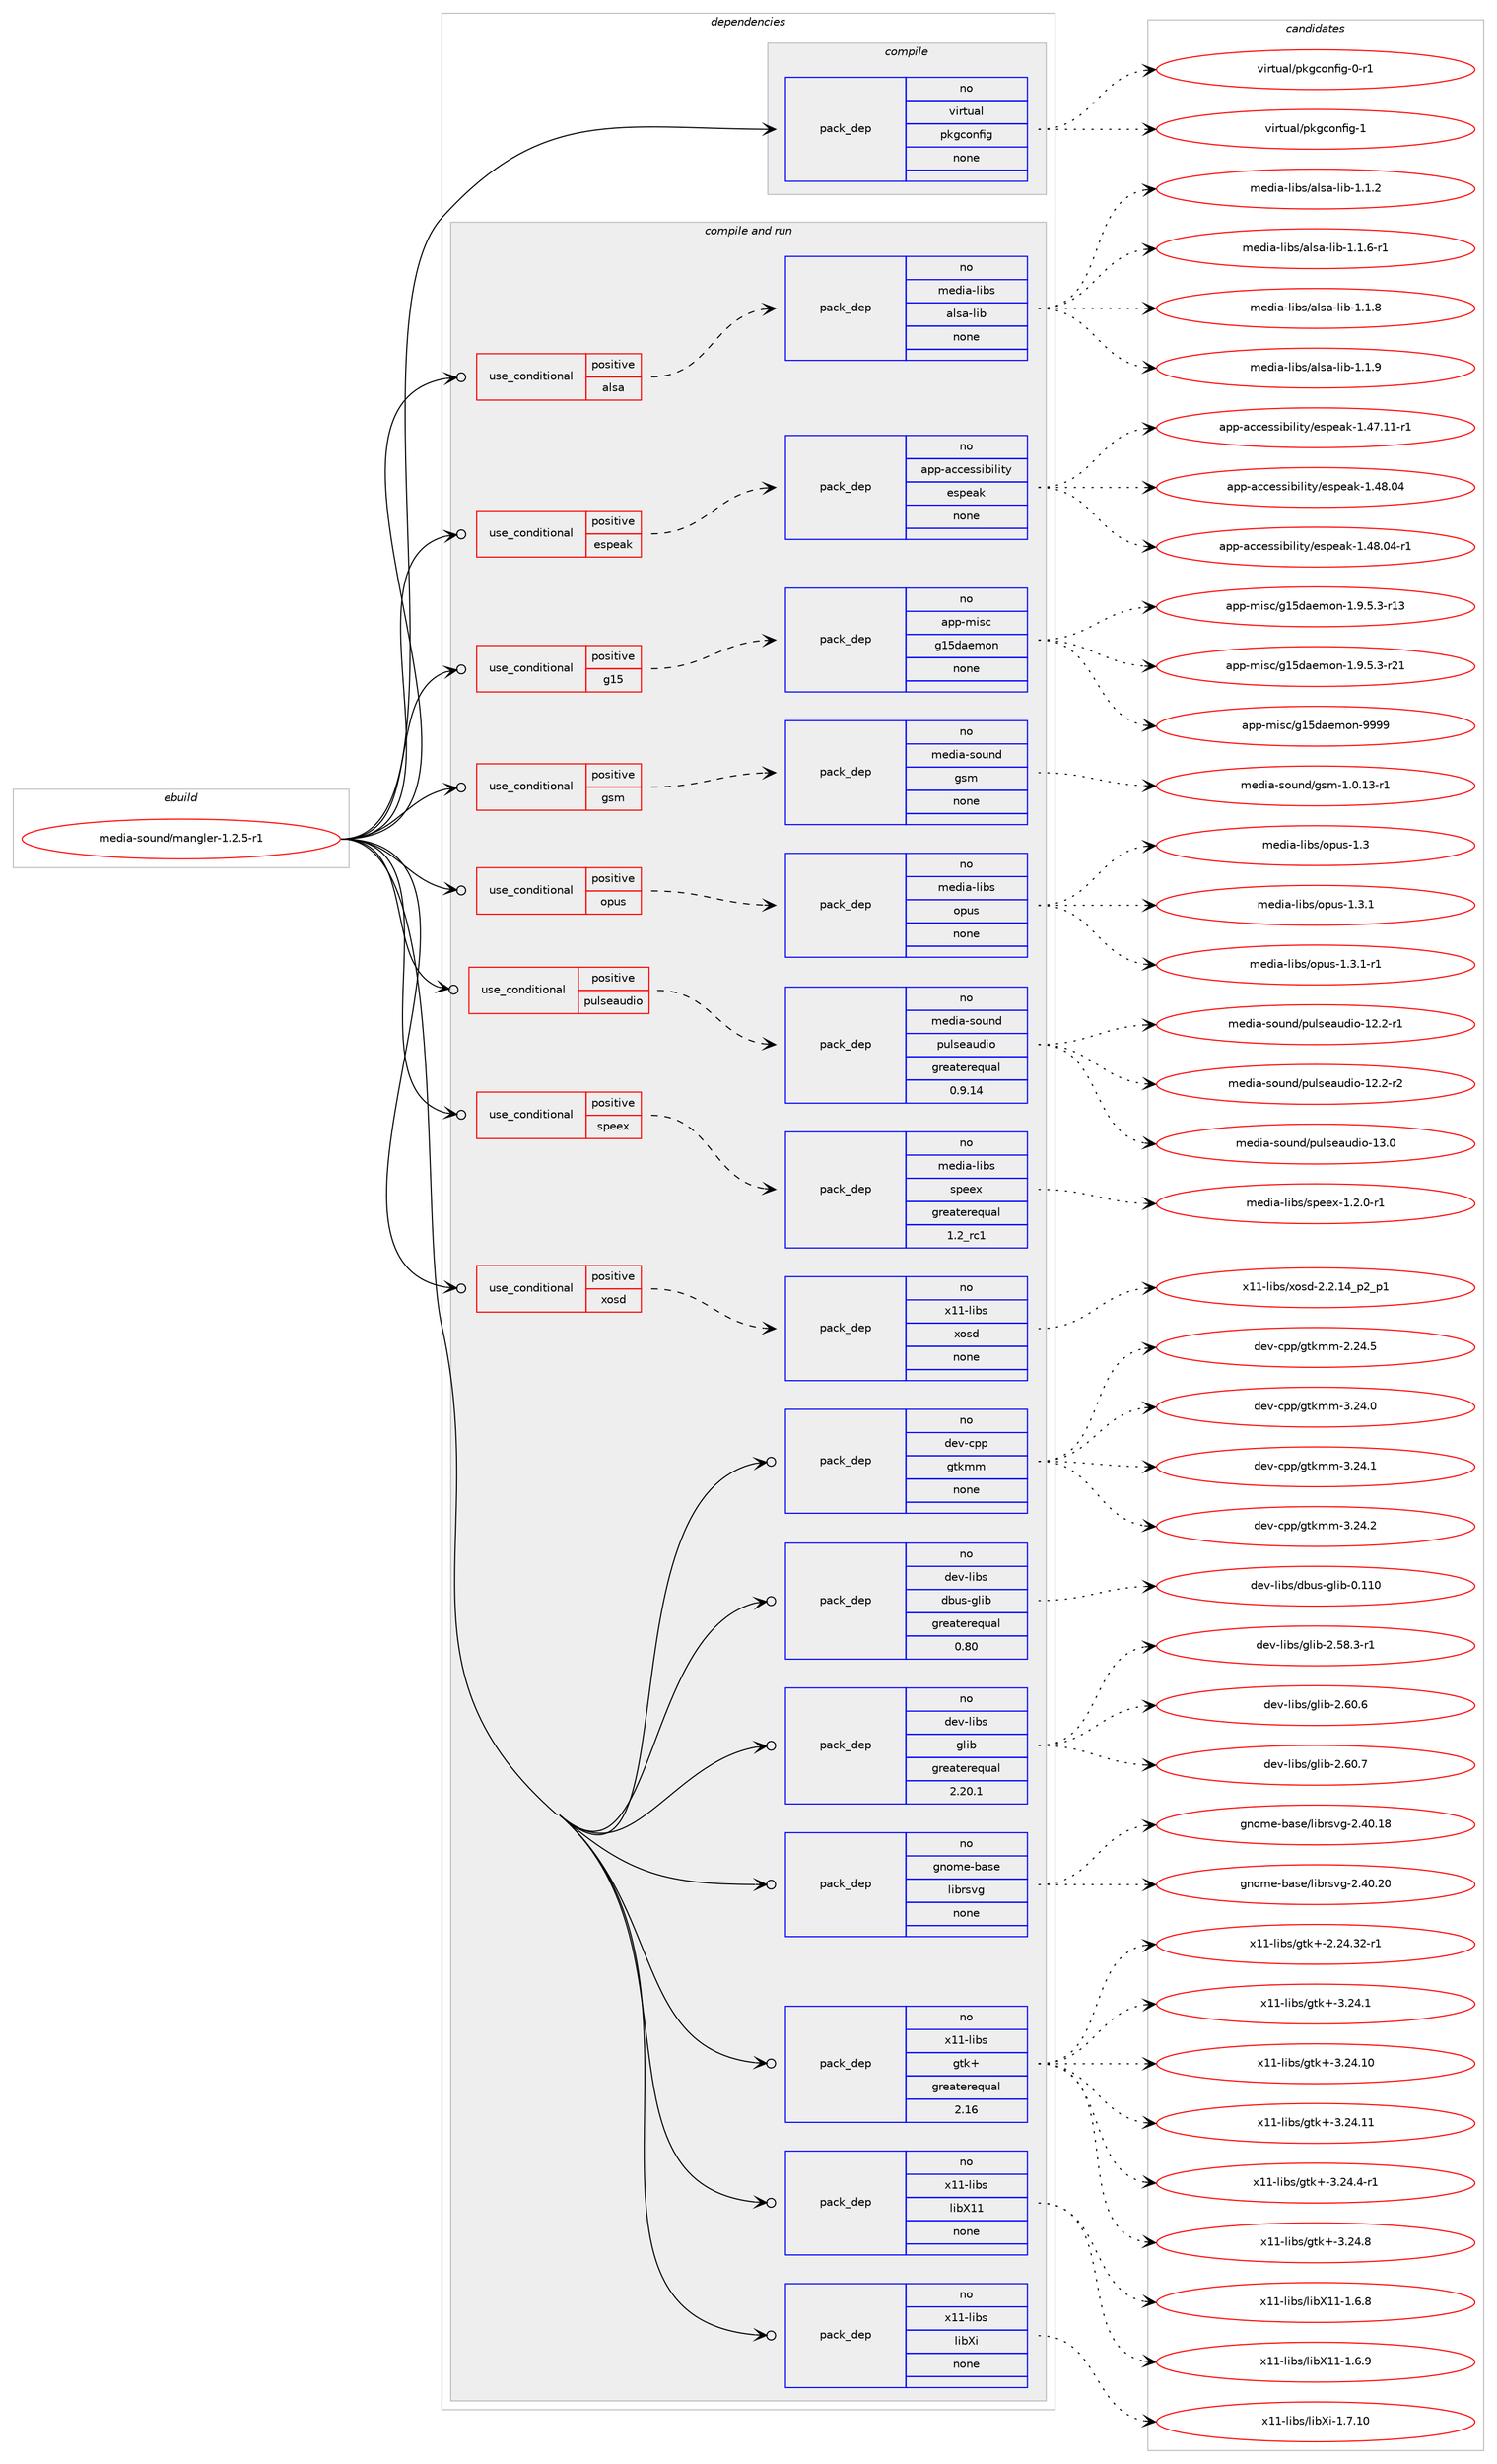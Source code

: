 digraph prolog {

# *************
# Graph options
# *************

newrank=true;
concentrate=true;
compound=true;
graph [rankdir=LR,fontname=Helvetica,fontsize=10,ranksep=1.5];#, ranksep=2.5, nodesep=0.2];
edge  [arrowhead=vee];
node  [fontname=Helvetica,fontsize=10];

# **********
# The ebuild
# **********

subgraph cluster_leftcol {
color=gray;
rank=same;
label=<<i>ebuild</i>>;
id [label="media-sound/mangler-1.2.5-r1", color=red, width=4, href="../media-sound/mangler-1.2.5-r1.svg"];
}

# ****************
# The dependencies
# ****************

subgraph cluster_midcol {
color=gray;
label=<<i>dependencies</i>>;
subgraph cluster_compile {
fillcolor="#eeeeee";
style=filled;
label=<<i>compile</i>>;
subgraph pack592034 {
dependency800291 [label=<<TABLE BORDER="0" CELLBORDER="1" CELLSPACING="0" CELLPADDING="4" WIDTH="220"><TR><TD ROWSPAN="6" CELLPADDING="30">pack_dep</TD></TR><TR><TD WIDTH="110">no</TD></TR><TR><TD>virtual</TD></TR><TR><TD>pkgconfig</TD></TR><TR><TD>none</TD></TR><TR><TD></TD></TR></TABLE>>, shape=none, color=blue];
}
id:e -> dependency800291:w [weight=20,style="solid",arrowhead="vee"];
}
subgraph cluster_compileandrun {
fillcolor="#eeeeee";
style=filled;
label=<<i>compile and run</i>>;
subgraph cond194268 {
dependency800292 [label=<<TABLE BORDER="0" CELLBORDER="1" CELLSPACING="0" CELLPADDING="4"><TR><TD ROWSPAN="3" CELLPADDING="10">use_conditional</TD></TR><TR><TD>positive</TD></TR><TR><TD>alsa</TD></TR></TABLE>>, shape=none, color=red];
subgraph pack592035 {
dependency800293 [label=<<TABLE BORDER="0" CELLBORDER="1" CELLSPACING="0" CELLPADDING="4" WIDTH="220"><TR><TD ROWSPAN="6" CELLPADDING="30">pack_dep</TD></TR><TR><TD WIDTH="110">no</TD></TR><TR><TD>media-libs</TD></TR><TR><TD>alsa-lib</TD></TR><TR><TD>none</TD></TR><TR><TD></TD></TR></TABLE>>, shape=none, color=blue];
}
dependency800292:e -> dependency800293:w [weight=20,style="dashed",arrowhead="vee"];
}
id:e -> dependency800292:w [weight=20,style="solid",arrowhead="odotvee"];
subgraph cond194269 {
dependency800294 [label=<<TABLE BORDER="0" CELLBORDER="1" CELLSPACING="0" CELLPADDING="4"><TR><TD ROWSPAN="3" CELLPADDING="10">use_conditional</TD></TR><TR><TD>positive</TD></TR><TR><TD>espeak</TD></TR></TABLE>>, shape=none, color=red];
subgraph pack592036 {
dependency800295 [label=<<TABLE BORDER="0" CELLBORDER="1" CELLSPACING="0" CELLPADDING="4" WIDTH="220"><TR><TD ROWSPAN="6" CELLPADDING="30">pack_dep</TD></TR><TR><TD WIDTH="110">no</TD></TR><TR><TD>app-accessibility</TD></TR><TR><TD>espeak</TD></TR><TR><TD>none</TD></TR><TR><TD></TD></TR></TABLE>>, shape=none, color=blue];
}
dependency800294:e -> dependency800295:w [weight=20,style="dashed",arrowhead="vee"];
}
id:e -> dependency800294:w [weight=20,style="solid",arrowhead="odotvee"];
subgraph cond194270 {
dependency800296 [label=<<TABLE BORDER="0" CELLBORDER="1" CELLSPACING="0" CELLPADDING="4"><TR><TD ROWSPAN="3" CELLPADDING="10">use_conditional</TD></TR><TR><TD>positive</TD></TR><TR><TD>g15</TD></TR></TABLE>>, shape=none, color=red];
subgraph pack592037 {
dependency800297 [label=<<TABLE BORDER="0" CELLBORDER="1" CELLSPACING="0" CELLPADDING="4" WIDTH="220"><TR><TD ROWSPAN="6" CELLPADDING="30">pack_dep</TD></TR><TR><TD WIDTH="110">no</TD></TR><TR><TD>app-misc</TD></TR><TR><TD>g15daemon</TD></TR><TR><TD>none</TD></TR><TR><TD></TD></TR></TABLE>>, shape=none, color=blue];
}
dependency800296:e -> dependency800297:w [weight=20,style="dashed",arrowhead="vee"];
}
id:e -> dependency800296:w [weight=20,style="solid",arrowhead="odotvee"];
subgraph cond194271 {
dependency800298 [label=<<TABLE BORDER="0" CELLBORDER="1" CELLSPACING="0" CELLPADDING="4"><TR><TD ROWSPAN="3" CELLPADDING="10">use_conditional</TD></TR><TR><TD>positive</TD></TR><TR><TD>gsm</TD></TR></TABLE>>, shape=none, color=red];
subgraph pack592038 {
dependency800299 [label=<<TABLE BORDER="0" CELLBORDER="1" CELLSPACING="0" CELLPADDING="4" WIDTH="220"><TR><TD ROWSPAN="6" CELLPADDING="30">pack_dep</TD></TR><TR><TD WIDTH="110">no</TD></TR><TR><TD>media-sound</TD></TR><TR><TD>gsm</TD></TR><TR><TD>none</TD></TR><TR><TD></TD></TR></TABLE>>, shape=none, color=blue];
}
dependency800298:e -> dependency800299:w [weight=20,style="dashed",arrowhead="vee"];
}
id:e -> dependency800298:w [weight=20,style="solid",arrowhead="odotvee"];
subgraph cond194272 {
dependency800300 [label=<<TABLE BORDER="0" CELLBORDER="1" CELLSPACING="0" CELLPADDING="4"><TR><TD ROWSPAN="3" CELLPADDING="10">use_conditional</TD></TR><TR><TD>positive</TD></TR><TR><TD>opus</TD></TR></TABLE>>, shape=none, color=red];
subgraph pack592039 {
dependency800301 [label=<<TABLE BORDER="0" CELLBORDER="1" CELLSPACING="0" CELLPADDING="4" WIDTH="220"><TR><TD ROWSPAN="6" CELLPADDING="30">pack_dep</TD></TR><TR><TD WIDTH="110">no</TD></TR><TR><TD>media-libs</TD></TR><TR><TD>opus</TD></TR><TR><TD>none</TD></TR><TR><TD></TD></TR></TABLE>>, shape=none, color=blue];
}
dependency800300:e -> dependency800301:w [weight=20,style="dashed",arrowhead="vee"];
}
id:e -> dependency800300:w [weight=20,style="solid",arrowhead="odotvee"];
subgraph cond194273 {
dependency800302 [label=<<TABLE BORDER="0" CELLBORDER="1" CELLSPACING="0" CELLPADDING="4"><TR><TD ROWSPAN="3" CELLPADDING="10">use_conditional</TD></TR><TR><TD>positive</TD></TR><TR><TD>pulseaudio</TD></TR></TABLE>>, shape=none, color=red];
subgraph pack592040 {
dependency800303 [label=<<TABLE BORDER="0" CELLBORDER="1" CELLSPACING="0" CELLPADDING="4" WIDTH="220"><TR><TD ROWSPAN="6" CELLPADDING="30">pack_dep</TD></TR><TR><TD WIDTH="110">no</TD></TR><TR><TD>media-sound</TD></TR><TR><TD>pulseaudio</TD></TR><TR><TD>greaterequal</TD></TR><TR><TD>0.9.14</TD></TR></TABLE>>, shape=none, color=blue];
}
dependency800302:e -> dependency800303:w [weight=20,style="dashed",arrowhead="vee"];
}
id:e -> dependency800302:w [weight=20,style="solid",arrowhead="odotvee"];
subgraph cond194274 {
dependency800304 [label=<<TABLE BORDER="0" CELLBORDER="1" CELLSPACING="0" CELLPADDING="4"><TR><TD ROWSPAN="3" CELLPADDING="10">use_conditional</TD></TR><TR><TD>positive</TD></TR><TR><TD>speex</TD></TR></TABLE>>, shape=none, color=red];
subgraph pack592041 {
dependency800305 [label=<<TABLE BORDER="0" CELLBORDER="1" CELLSPACING="0" CELLPADDING="4" WIDTH="220"><TR><TD ROWSPAN="6" CELLPADDING="30">pack_dep</TD></TR><TR><TD WIDTH="110">no</TD></TR><TR><TD>media-libs</TD></TR><TR><TD>speex</TD></TR><TR><TD>greaterequal</TD></TR><TR><TD>1.2_rc1</TD></TR></TABLE>>, shape=none, color=blue];
}
dependency800304:e -> dependency800305:w [weight=20,style="dashed",arrowhead="vee"];
}
id:e -> dependency800304:w [weight=20,style="solid",arrowhead="odotvee"];
subgraph cond194275 {
dependency800306 [label=<<TABLE BORDER="0" CELLBORDER="1" CELLSPACING="0" CELLPADDING="4"><TR><TD ROWSPAN="3" CELLPADDING="10">use_conditional</TD></TR><TR><TD>positive</TD></TR><TR><TD>xosd</TD></TR></TABLE>>, shape=none, color=red];
subgraph pack592042 {
dependency800307 [label=<<TABLE BORDER="0" CELLBORDER="1" CELLSPACING="0" CELLPADDING="4" WIDTH="220"><TR><TD ROWSPAN="6" CELLPADDING="30">pack_dep</TD></TR><TR><TD WIDTH="110">no</TD></TR><TR><TD>x11-libs</TD></TR><TR><TD>xosd</TD></TR><TR><TD>none</TD></TR><TR><TD></TD></TR></TABLE>>, shape=none, color=blue];
}
dependency800306:e -> dependency800307:w [weight=20,style="dashed",arrowhead="vee"];
}
id:e -> dependency800306:w [weight=20,style="solid",arrowhead="odotvee"];
subgraph pack592043 {
dependency800308 [label=<<TABLE BORDER="0" CELLBORDER="1" CELLSPACING="0" CELLPADDING="4" WIDTH="220"><TR><TD ROWSPAN="6" CELLPADDING="30">pack_dep</TD></TR><TR><TD WIDTH="110">no</TD></TR><TR><TD>dev-cpp</TD></TR><TR><TD>gtkmm</TD></TR><TR><TD>none</TD></TR><TR><TD></TD></TR></TABLE>>, shape=none, color=blue];
}
id:e -> dependency800308:w [weight=20,style="solid",arrowhead="odotvee"];
subgraph pack592044 {
dependency800309 [label=<<TABLE BORDER="0" CELLBORDER="1" CELLSPACING="0" CELLPADDING="4" WIDTH="220"><TR><TD ROWSPAN="6" CELLPADDING="30">pack_dep</TD></TR><TR><TD WIDTH="110">no</TD></TR><TR><TD>dev-libs</TD></TR><TR><TD>dbus-glib</TD></TR><TR><TD>greaterequal</TD></TR><TR><TD>0.80</TD></TR></TABLE>>, shape=none, color=blue];
}
id:e -> dependency800309:w [weight=20,style="solid",arrowhead="odotvee"];
subgraph pack592045 {
dependency800310 [label=<<TABLE BORDER="0" CELLBORDER="1" CELLSPACING="0" CELLPADDING="4" WIDTH="220"><TR><TD ROWSPAN="6" CELLPADDING="30">pack_dep</TD></TR><TR><TD WIDTH="110">no</TD></TR><TR><TD>dev-libs</TD></TR><TR><TD>glib</TD></TR><TR><TD>greaterequal</TD></TR><TR><TD>2.20.1</TD></TR></TABLE>>, shape=none, color=blue];
}
id:e -> dependency800310:w [weight=20,style="solid",arrowhead="odotvee"];
subgraph pack592046 {
dependency800311 [label=<<TABLE BORDER="0" CELLBORDER="1" CELLSPACING="0" CELLPADDING="4" WIDTH="220"><TR><TD ROWSPAN="6" CELLPADDING="30">pack_dep</TD></TR><TR><TD WIDTH="110">no</TD></TR><TR><TD>gnome-base</TD></TR><TR><TD>librsvg</TD></TR><TR><TD>none</TD></TR><TR><TD></TD></TR></TABLE>>, shape=none, color=blue];
}
id:e -> dependency800311:w [weight=20,style="solid",arrowhead="odotvee"];
subgraph pack592047 {
dependency800312 [label=<<TABLE BORDER="0" CELLBORDER="1" CELLSPACING="0" CELLPADDING="4" WIDTH="220"><TR><TD ROWSPAN="6" CELLPADDING="30">pack_dep</TD></TR><TR><TD WIDTH="110">no</TD></TR><TR><TD>x11-libs</TD></TR><TR><TD>gtk+</TD></TR><TR><TD>greaterequal</TD></TR><TR><TD>2.16</TD></TR></TABLE>>, shape=none, color=blue];
}
id:e -> dependency800312:w [weight=20,style="solid",arrowhead="odotvee"];
subgraph pack592048 {
dependency800313 [label=<<TABLE BORDER="0" CELLBORDER="1" CELLSPACING="0" CELLPADDING="4" WIDTH="220"><TR><TD ROWSPAN="6" CELLPADDING="30">pack_dep</TD></TR><TR><TD WIDTH="110">no</TD></TR><TR><TD>x11-libs</TD></TR><TR><TD>libX11</TD></TR><TR><TD>none</TD></TR><TR><TD></TD></TR></TABLE>>, shape=none, color=blue];
}
id:e -> dependency800313:w [weight=20,style="solid",arrowhead="odotvee"];
subgraph pack592049 {
dependency800314 [label=<<TABLE BORDER="0" CELLBORDER="1" CELLSPACING="0" CELLPADDING="4" WIDTH="220"><TR><TD ROWSPAN="6" CELLPADDING="30">pack_dep</TD></TR><TR><TD WIDTH="110">no</TD></TR><TR><TD>x11-libs</TD></TR><TR><TD>libXi</TD></TR><TR><TD>none</TD></TR><TR><TD></TD></TR></TABLE>>, shape=none, color=blue];
}
id:e -> dependency800314:w [weight=20,style="solid",arrowhead="odotvee"];
}
subgraph cluster_run {
fillcolor="#eeeeee";
style=filled;
label=<<i>run</i>>;
}
}

# **************
# The candidates
# **************

subgraph cluster_choices {
rank=same;
color=gray;
label=<<i>candidates</i>>;

subgraph choice592034 {
color=black;
nodesep=1;
choice11810511411611797108471121071039911111010210510345484511449 [label="virtual/pkgconfig-0-r1", color=red, width=4,href="../virtual/pkgconfig-0-r1.svg"];
choice1181051141161179710847112107103991111101021051034549 [label="virtual/pkgconfig-1", color=red, width=4,href="../virtual/pkgconfig-1.svg"];
dependency800291:e -> choice11810511411611797108471121071039911111010210510345484511449:w [style=dotted,weight="100"];
dependency800291:e -> choice1181051141161179710847112107103991111101021051034549:w [style=dotted,weight="100"];
}
subgraph choice592035 {
color=black;
nodesep=1;
choice1091011001059745108105981154797108115974510810598454946494650 [label="media-libs/alsa-lib-1.1.2", color=red, width=4,href="../media-libs/alsa-lib-1.1.2.svg"];
choice10910110010597451081059811547971081159745108105984549464946544511449 [label="media-libs/alsa-lib-1.1.6-r1", color=red, width=4,href="../media-libs/alsa-lib-1.1.6-r1.svg"];
choice1091011001059745108105981154797108115974510810598454946494656 [label="media-libs/alsa-lib-1.1.8", color=red, width=4,href="../media-libs/alsa-lib-1.1.8.svg"];
choice1091011001059745108105981154797108115974510810598454946494657 [label="media-libs/alsa-lib-1.1.9", color=red, width=4,href="../media-libs/alsa-lib-1.1.9.svg"];
dependency800293:e -> choice1091011001059745108105981154797108115974510810598454946494650:w [style=dotted,weight="100"];
dependency800293:e -> choice10910110010597451081059811547971081159745108105984549464946544511449:w [style=dotted,weight="100"];
dependency800293:e -> choice1091011001059745108105981154797108115974510810598454946494656:w [style=dotted,weight="100"];
dependency800293:e -> choice1091011001059745108105981154797108115974510810598454946494657:w [style=dotted,weight="100"];
}
subgraph choice592036 {
color=black;
nodesep=1;
choice971121124597999910111511510598105108105116121471011151121019710745494652554649494511449 [label="app-accessibility/espeak-1.47.11-r1", color=red, width=4,href="../app-accessibility/espeak-1.47.11-r1.svg"];
choice97112112459799991011151151059810510810511612147101115112101971074549465256464852 [label="app-accessibility/espeak-1.48.04", color=red, width=4,href="../app-accessibility/espeak-1.48.04.svg"];
choice971121124597999910111511510598105108105116121471011151121019710745494652564648524511449 [label="app-accessibility/espeak-1.48.04-r1", color=red, width=4,href="../app-accessibility/espeak-1.48.04-r1.svg"];
dependency800295:e -> choice971121124597999910111511510598105108105116121471011151121019710745494652554649494511449:w [style=dotted,weight="100"];
dependency800295:e -> choice97112112459799991011151151059810510810511612147101115112101971074549465256464852:w [style=dotted,weight="100"];
dependency800295:e -> choice971121124597999910111511510598105108105116121471011151121019710745494652564648524511449:w [style=dotted,weight="100"];
}
subgraph choice592037 {
color=black;
nodesep=1;
choice971121124510910511599471034953100971011091111104549465746534651451144951 [label="app-misc/g15daemon-1.9.5.3-r13", color=red, width=4,href="../app-misc/g15daemon-1.9.5.3-r13.svg"];
choice971121124510910511599471034953100971011091111104549465746534651451145049 [label="app-misc/g15daemon-1.9.5.3-r21", color=red, width=4,href="../app-misc/g15daemon-1.9.5.3-r21.svg"];
choice971121124510910511599471034953100971011091111104557575757 [label="app-misc/g15daemon-9999", color=red, width=4,href="../app-misc/g15daemon-9999.svg"];
dependency800297:e -> choice971121124510910511599471034953100971011091111104549465746534651451144951:w [style=dotted,weight="100"];
dependency800297:e -> choice971121124510910511599471034953100971011091111104549465746534651451145049:w [style=dotted,weight="100"];
dependency800297:e -> choice971121124510910511599471034953100971011091111104557575757:w [style=dotted,weight="100"];
}
subgraph choice592038 {
color=black;
nodesep=1;
choice109101100105974511511111711010047103115109454946484649514511449 [label="media-sound/gsm-1.0.13-r1", color=red, width=4,href="../media-sound/gsm-1.0.13-r1.svg"];
dependency800299:e -> choice109101100105974511511111711010047103115109454946484649514511449:w [style=dotted,weight="100"];
}
subgraph choice592039 {
color=black;
nodesep=1;
choice1091011001059745108105981154711111211711545494651 [label="media-libs/opus-1.3", color=red, width=4,href="../media-libs/opus-1.3.svg"];
choice10910110010597451081059811547111112117115454946514649 [label="media-libs/opus-1.3.1", color=red, width=4,href="../media-libs/opus-1.3.1.svg"];
choice109101100105974510810598115471111121171154549465146494511449 [label="media-libs/opus-1.3.1-r1", color=red, width=4,href="../media-libs/opus-1.3.1-r1.svg"];
dependency800301:e -> choice1091011001059745108105981154711111211711545494651:w [style=dotted,weight="100"];
dependency800301:e -> choice10910110010597451081059811547111112117115454946514649:w [style=dotted,weight="100"];
dependency800301:e -> choice109101100105974510810598115471111121171154549465146494511449:w [style=dotted,weight="100"];
}
subgraph choice592040 {
color=black;
nodesep=1;
choice1091011001059745115111117110100471121171081151019711710010511145495046504511449 [label="media-sound/pulseaudio-12.2-r1", color=red, width=4,href="../media-sound/pulseaudio-12.2-r1.svg"];
choice1091011001059745115111117110100471121171081151019711710010511145495046504511450 [label="media-sound/pulseaudio-12.2-r2", color=red, width=4,href="../media-sound/pulseaudio-12.2-r2.svg"];
choice109101100105974511511111711010047112117108115101971171001051114549514648 [label="media-sound/pulseaudio-13.0", color=red, width=4,href="../media-sound/pulseaudio-13.0.svg"];
dependency800303:e -> choice1091011001059745115111117110100471121171081151019711710010511145495046504511449:w [style=dotted,weight="100"];
dependency800303:e -> choice1091011001059745115111117110100471121171081151019711710010511145495046504511450:w [style=dotted,weight="100"];
dependency800303:e -> choice109101100105974511511111711010047112117108115101971171001051114549514648:w [style=dotted,weight="100"];
}
subgraph choice592041 {
color=black;
nodesep=1;
choice109101100105974510810598115471151121011011204549465046484511449 [label="media-libs/speex-1.2.0-r1", color=red, width=4,href="../media-libs/speex-1.2.0-r1.svg"];
dependency800305:e -> choice109101100105974510810598115471151121011011204549465046484511449:w [style=dotted,weight="100"];
}
subgraph choice592042 {
color=black;
nodesep=1;
choice12049494510810598115471201111151004550465046495295112509511249 [label="x11-libs/xosd-2.2.14_p2_p1", color=red, width=4,href="../x11-libs/xosd-2.2.14_p2_p1.svg"];
dependency800307:e -> choice12049494510810598115471201111151004550465046495295112509511249:w [style=dotted,weight="100"];
}
subgraph choice592043 {
color=black;
nodesep=1;
choice10010111845991121124710311610710910945504650524653 [label="dev-cpp/gtkmm-2.24.5", color=red, width=4,href="../dev-cpp/gtkmm-2.24.5.svg"];
choice10010111845991121124710311610710910945514650524648 [label="dev-cpp/gtkmm-3.24.0", color=red, width=4,href="../dev-cpp/gtkmm-3.24.0.svg"];
choice10010111845991121124710311610710910945514650524649 [label="dev-cpp/gtkmm-3.24.1", color=red, width=4,href="../dev-cpp/gtkmm-3.24.1.svg"];
choice10010111845991121124710311610710910945514650524650 [label="dev-cpp/gtkmm-3.24.2", color=red, width=4,href="../dev-cpp/gtkmm-3.24.2.svg"];
dependency800308:e -> choice10010111845991121124710311610710910945504650524653:w [style=dotted,weight="100"];
dependency800308:e -> choice10010111845991121124710311610710910945514650524648:w [style=dotted,weight="100"];
dependency800308:e -> choice10010111845991121124710311610710910945514650524649:w [style=dotted,weight="100"];
dependency800308:e -> choice10010111845991121124710311610710910945514650524650:w [style=dotted,weight="100"];
}
subgraph choice592044 {
color=black;
nodesep=1;
choice100101118451081059811547100981171154510310810598454846494948 [label="dev-libs/dbus-glib-0.110", color=red, width=4,href="../dev-libs/dbus-glib-0.110.svg"];
dependency800309:e -> choice100101118451081059811547100981171154510310810598454846494948:w [style=dotted,weight="100"];
}
subgraph choice592045 {
color=black;
nodesep=1;
choice10010111845108105981154710310810598455046535646514511449 [label="dev-libs/glib-2.58.3-r1", color=red, width=4,href="../dev-libs/glib-2.58.3-r1.svg"];
choice1001011184510810598115471031081059845504654484654 [label="dev-libs/glib-2.60.6", color=red, width=4,href="../dev-libs/glib-2.60.6.svg"];
choice1001011184510810598115471031081059845504654484655 [label="dev-libs/glib-2.60.7", color=red, width=4,href="../dev-libs/glib-2.60.7.svg"];
dependency800310:e -> choice10010111845108105981154710310810598455046535646514511449:w [style=dotted,weight="100"];
dependency800310:e -> choice1001011184510810598115471031081059845504654484654:w [style=dotted,weight="100"];
dependency800310:e -> choice1001011184510810598115471031081059845504654484655:w [style=dotted,weight="100"];
}
subgraph choice592046 {
color=black;
nodesep=1;
choice10311011110910145989711510147108105981141151181034550465248464956 [label="gnome-base/librsvg-2.40.18", color=red, width=4,href="../gnome-base/librsvg-2.40.18.svg"];
choice10311011110910145989711510147108105981141151181034550465248465048 [label="gnome-base/librsvg-2.40.20", color=red, width=4,href="../gnome-base/librsvg-2.40.20.svg"];
dependency800311:e -> choice10311011110910145989711510147108105981141151181034550465248464956:w [style=dotted,weight="100"];
dependency800311:e -> choice10311011110910145989711510147108105981141151181034550465248465048:w [style=dotted,weight="100"];
}
subgraph choice592047 {
color=black;
nodesep=1;
choice12049494510810598115471031161074345504650524651504511449 [label="x11-libs/gtk+-2.24.32-r1", color=red, width=4,href="../x11-libs/gtk+-2.24.32-r1.svg"];
choice12049494510810598115471031161074345514650524649 [label="x11-libs/gtk+-3.24.1", color=red, width=4,href="../x11-libs/gtk+-3.24.1.svg"];
choice1204949451081059811547103116107434551465052464948 [label="x11-libs/gtk+-3.24.10", color=red, width=4,href="../x11-libs/gtk+-3.24.10.svg"];
choice1204949451081059811547103116107434551465052464949 [label="x11-libs/gtk+-3.24.11", color=red, width=4,href="../x11-libs/gtk+-3.24.11.svg"];
choice120494945108105981154710311610743455146505246524511449 [label="x11-libs/gtk+-3.24.4-r1", color=red, width=4,href="../x11-libs/gtk+-3.24.4-r1.svg"];
choice12049494510810598115471031161074345514650524656 [label="x11-libs/gtk+-3.24.8", color=red, width=4,href="../x11-libs/gtk+-3.24.8.svg"];
dependency800312:e -> choice12049494510810598115471031161074345504650524651504511449:w [style=dotted,weight="100"];
dependency800312:e -> choice12049494510810598115471031161074345514650524649:w [style=dotted,weight="100"];
dependency800312:e -> choice1204949451081059811547103116107434551465052464948:w [style=dotted,weight="100"];
dependency800312:e -> choice1204949451081059811547103116107434551465052464949:w [style=dotted,weight="100"];
dependency800312:e -> choice120494945108105981154710311610743455146505246524511449:w [style=dotted,weight="100"];
dependency800312:e -> choice12049494510810598115471031161074345514650524656:w [style=dotted,weight="100"];
}
subgraph choice592048 {
color=black;
nodesep=1;
choice120494945108105981154710810598884949454946544656 [label="x11-libs/libX11-1.6.8", color=red, width=4,href="../x11-libs/libX11-1.6.8.svg"];
choice120494945108105981154710810598884949454946544657 [label="x11-libs/libX11-1.6.9", color=red, width=4,href="../x11-libs/libX11-1.6.9.svg"];
dependency800313:e -> choice120494945108105981154710810598884949454946544656:w [style=dotted,weight="100"];
dependency800313:e -> choice120494945108105981154710810598884949454946544657:w [style=dotted,weight="100"];
}
subgraph choice592049 {
color=black;
nodesep=1;
choice1204949451081059811547108105988810545494655464948 [label="x11-libs/libXi-1.7.10", color=red, width=4,href="../x11-libs/libXi-1.7.10.svg"];
dependency800314:e -> choice1204949451081059811547108105988810545494655464948:w [style=dotted,weight="100"];
}
}

}
